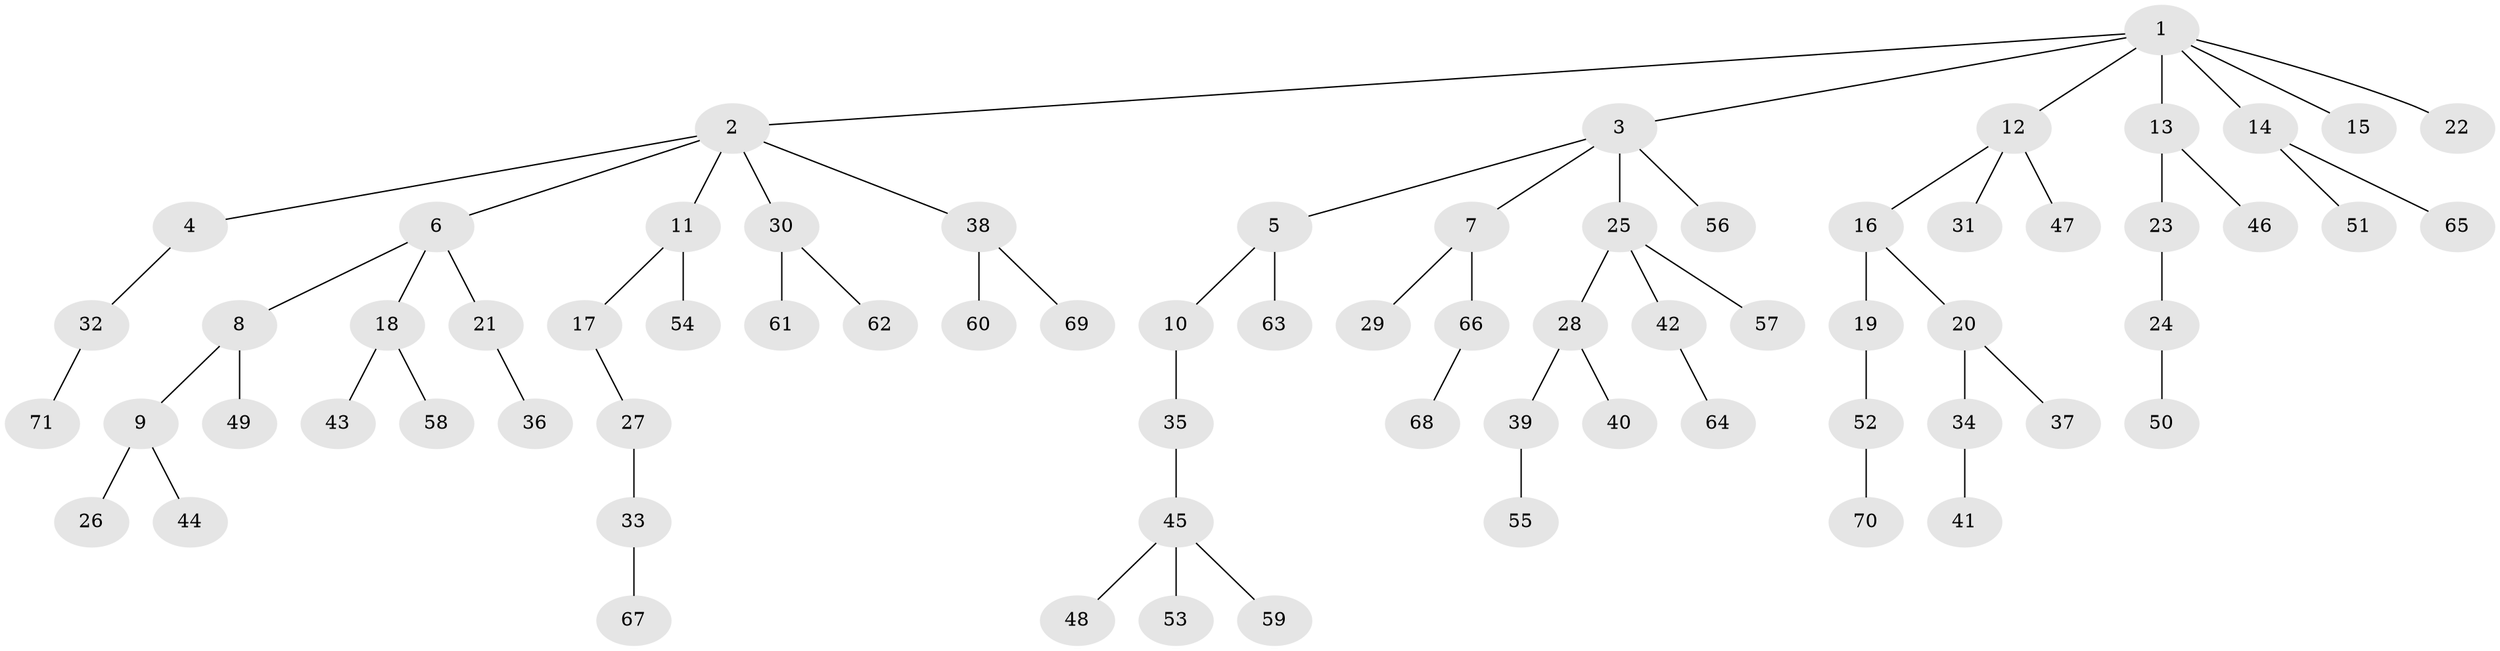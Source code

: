 // coarse degree distribution, {6: 0.04081632653061224, 4: 0.08163265306122448, 2: 0.22448979591836735, 3: 0.14285714285714285, 1: 0.5102040816326531}
// Generated by graph-tools (version 1.1) at 2025/42/03/06/25 10:42:06]
// undirected, 71 vertices, 70 edges
graph export_dot {
graph [start="1"]
  node [color=gray90,style=filled];
  1;
  2;
  3;
  4;
  5;
  6;
  7;
  8;
  9;
  10;
  11;
  12;
  13;
  14;
  15;
  16;
  17;
  18;
  19;
  20;
  21;
  22;
  23;
  24;
  25;
  26;
  27;
  28;
  29;
  30;
  31;
  32;
  33;
  34;
  35;
  36;
  37;
  38;
  39;
  40;
  41;
  42;
  43;
  44;
  45;
  46;
  47;
  48;
  49;
  50;
  51;
  52;
  53;
  54;
  55;
  56;
  57;
  58;
  59;
  60;
  61;
  62;
  63;
  64;
  65;
  66;
  67;
  68;
  69;
  70;
  71;
  1 -- 2;
  1 -- 3;
  1 -- 12;
  1 -- 13;
  1 -- 14;
  1 -- 15;
  1 -- 22;
  2 -- 4;
  2 -- 6;
  2 -- 11;
  2 -- 30;
  2 -- 38;
  3 -- 5;
  3 -- 7;
  3 -- 25;
  3 -- 56;
  4 -- 32;
  5 -- 10;
  5 -- 63;
  6 -- 8;
  6 -- 18;
  6 -- 21;
  7 -- 29;
  7 -- 66;
  8 -- 9;
  8 -- 49;
  9 -- 26;
  9 -- 44;
  10 -- 35;
  11 -- 17;
  11 -- 54;
  12 -- 16;
  12 -- 31;
  12 -- 47;
  13 -- 23;
  13 -- 46;
  14 -- 51;
  14 -- 65;
  16 -- 19;
  16 -- 20;
  17 -- 27;
  18 -- 43;
  18 -- 58;
  19 -- 52;
  20 -- 34;
  20 -- 37;
  21 -- 36;
  23 -- 24;
  24 -- 50;
  25 -- 28;
  25 -- 42;
  25 -- 57;
  27 -- 33;
  28 -- 39;
  28 -- 40;
  30 -- 61;
  30 -- 62;
  32 -- 71;
  33 -- 67;
  34 -- 41;
  35 -- 45;
  38 -- 60;
  38 -- 69;
  39 -- 55;
  42 -- 64;
  45 -- 48;
  45 -- 53;
  45 -- 59;
  52 -- 70;
  66 -- 68;
}
